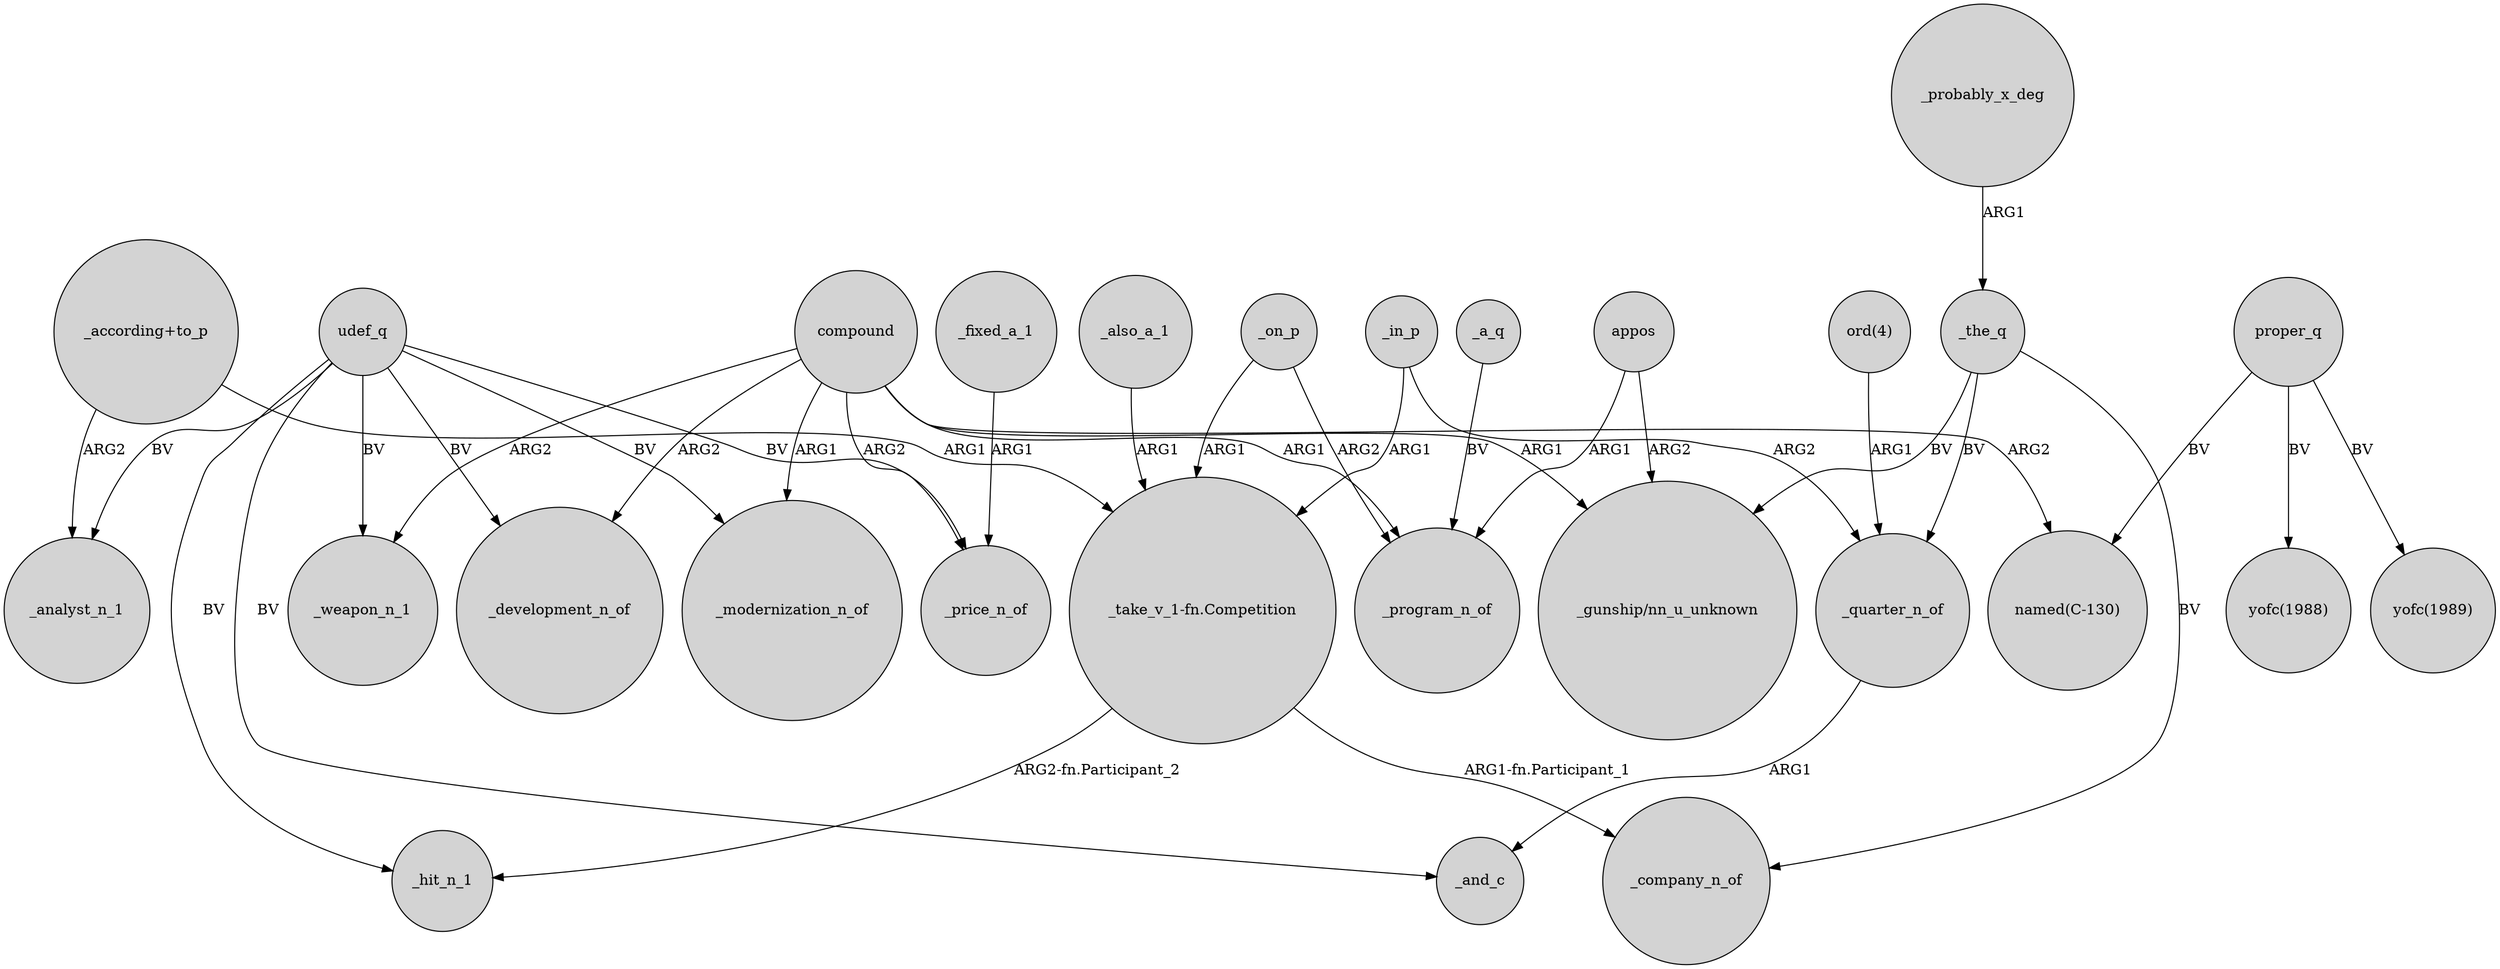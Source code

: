 digraph {
	node [shape=circle style=filled]
	udef_q -> _weapon_n_1 [label=BV]
	compound -> _weapon_n_1 [label=ARG2]
	_in_p -> "_take_v_1-fn.Competition" [label=ARG1]
	udef_q -> _analyst_n_1 [label=BV]
	_on_p -> "_take_v_1-fn.Competition" [label=ARG1]
	udef_q -> _price_n_of [label=BV]
	_probably_x_deg -> _the_q [label=ARG1]
	"ord(4)" -> _quarter_n_of [label=ARG1]
	_also_a_1 -> "_take_v_1-fn.Competition" [label=ARG1]
	appos -> "_gunship/nn_u_unknown" [label=ARG2]
	_fixed_a_1 -> _price_n_of [label=ARG1]
	proper_q -> "named(C-130)" [label=BV]
	udef_q -> _modernization_n_of [label=BV]
	_the_q -> _quarter_n_of [label=BV]
	udef_q -> _and_c [label=BV]
	compound -> "_gunship/nn_u_unknown" [label=ARG1]
	appos -> _program_n_of [label=ARG1]
	"_take_v_1-fn.Competition" -> _hit_n_1 [label="ARG2-fn.Participant_2"]
	_the_q -> "_gunship/nn_u_unknown" [label=BV]
	compound -> _program_n_of [label=ARG1]
	compound -> _price_n_of [label=ARG2]
	udef_q -> _development_n_of [label=BV]
	_quarter_n_of -> _and_c [label=ARG1]
	"_according+to_p" -> _analyst_n_1 [label=ARG2]
	proper_q -> "yofc(1989)" [label=BV]
	proper_q -> "yofc(1988)" [label=BV]
	"_according+to_p" -> "_take_v_1-fn.Competition" [label=ARG1]
	_on_p -> _program_n_of [label=ARG2]
	compound -> _development_n_of [label=ARG2]
	"_take_v_1-fn.Competition" -> _company_n_of [label="ARG1-fn.Participant_1"]
	_a_q -> _program_n_of [label=BV]
	udef_q -> _hit_n_1 [label=BV]
	_in_p -> _quarter_n_of [label=ARG2]
	compound -> "named(C-130)" [label=ARG2]
	_the_q -> _company_n_of [label=BV]
	compound -> _modernization_n_of [label=ARG1]
}
